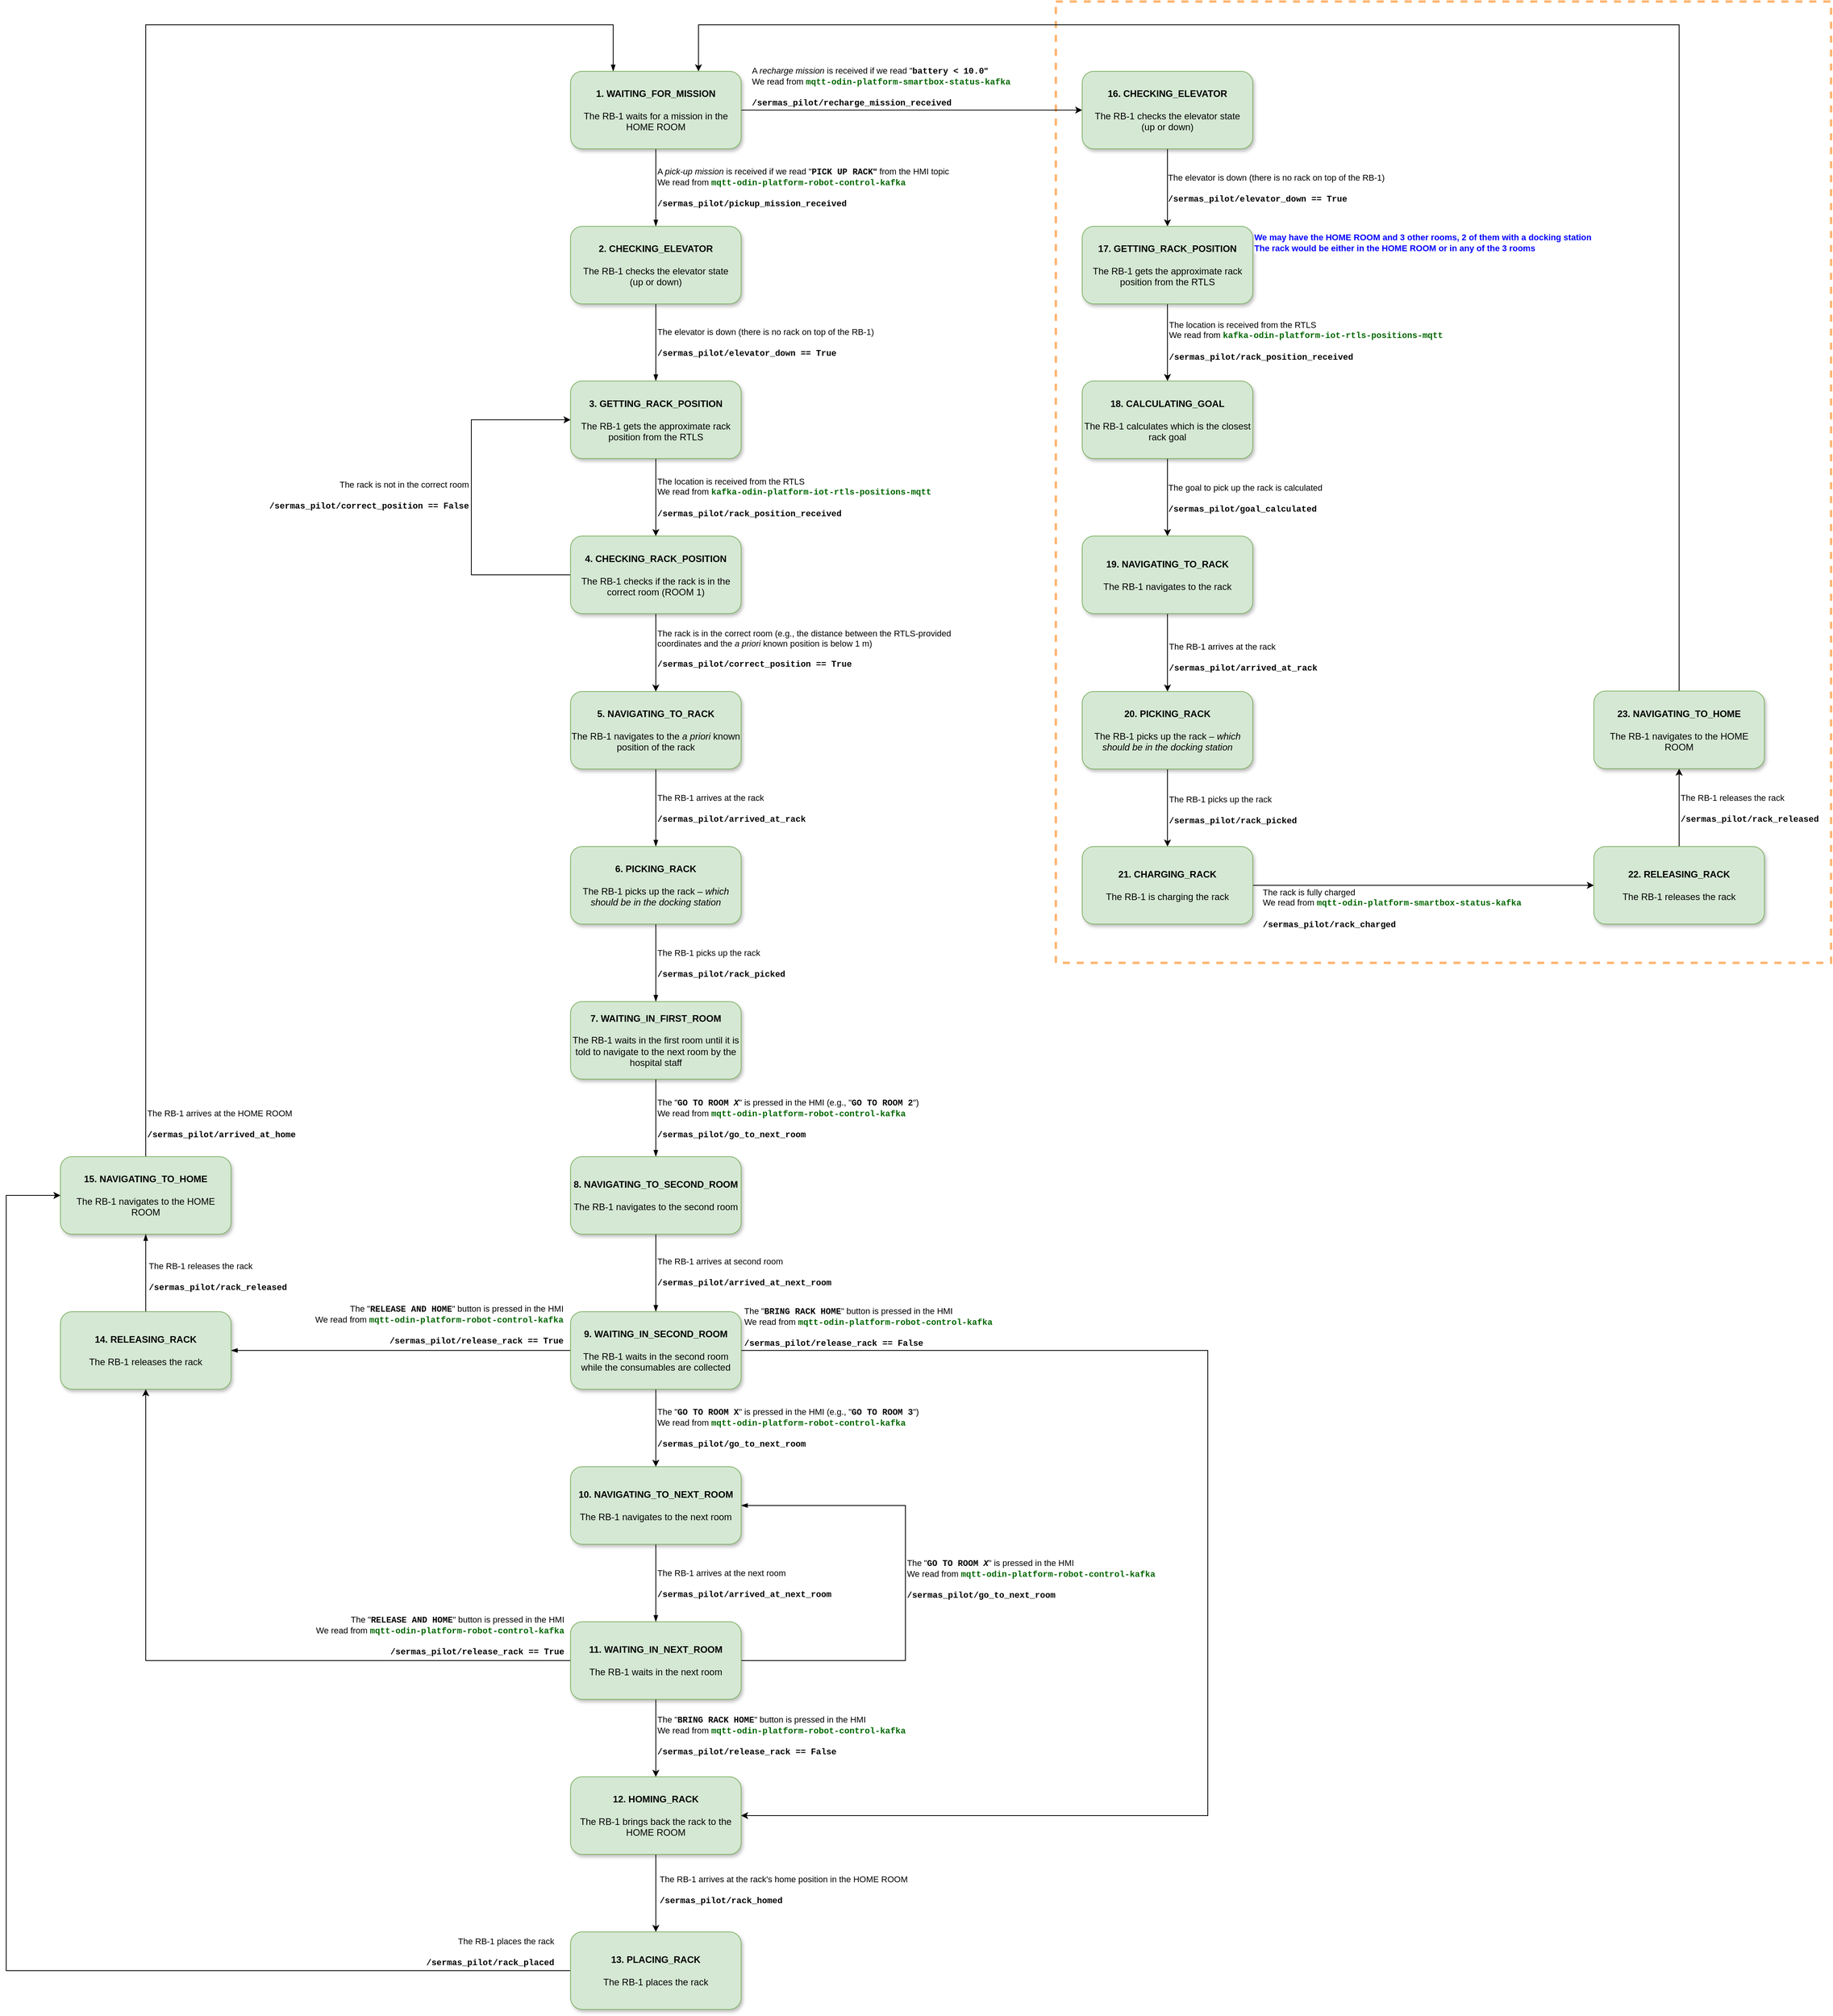<mxfile version="24.2.0" type="device">
  <diagram name="Página-1" id="tiJnBkAvq628H8o1Q58x">
    <mxGraphModel dx="4412" dy="2904" grid="1" gridSize="10" guides="1" tooltips="1" connect="1" arrows="1" fold="1" page="1" pageScale="1" pageWidth="827" pageHeight="1169" background="#FFFFFF" math="0" shadow="0">
      <root>
        <mxCell id="0" />
        <mxCell id="1" parent="0" />
        <mxCell id="Fw6eXdri5jR1bVx8PwAc-26" value="" style="rounded=0;whiteSpace=wrap;html=1;fillColor=none;strokeWidth=3;dashed=1;strokeColor=#FFB570;movable=0;resizable=0;rotatable=0;deletable=0;editable=0;locked=1;connectable=0;container=0;" parent="1" vertex="1">
          <mxGeometry x="594" y="-1080" width="1000" height="1240" as="geometry" />
        </mxCell>
        <mxCell id="iiVg7jSP5j8yRkG3yu6j-3" style="edgeStyle=orthogonalEdgeStyle;rounded=0;orthogonalLoop=1;jettySize=auto;html=1;exitX=0.5;exitY=1;exitDx=0;exitDy=0;entryX=0.5;entryY=0;entryDx=0;entryDy=0;endArrow=blockThin;endFill=1;movable=0;resizable=0;rotatable=0;deletable=0;editable=0;locked=1;connectable=0;" parent="1" source="iiVg7jSP5j8yRkG3yu6j-1" target="iiVg7jSP5j8yRkG3yu6j-2" edge="1">
          <mxGeometry relative="1" as="geometry" />
        </mxCell>
        <mxCell id="iiVg7jSP5j8yRkG3yu6j-5" value="A &lt;i&gt;pick-up mission&lt;/i&gt; is received if we read &quot;&lt;b&gt;&lt;font face=&quot;Courier New&quot;&gt;PICK UP RACK&lt;/font&gt;&lt;font face=&quot;Helvetica&quot;&gt;&quot;&lt;/font&gt;&lt;/b&gt;&amp;nbsp;from the HMI topic&lt;div&gt;&lt;div&gt;We read from&amp;nbsp;&lt;b&gt;&lt;font color=&quot;#006600&quot; face=&quot;Courier New&quot;&gt;mqtt-odin-platform-robot-control-kafka&lt;/font&gt;&lt;/b&gt;&lt;br&gt;&lt;div&gt;&lt;br&gt;&lt;/div&gt;&lt;div&gt;&lt;b&gt;&lt;font face=&quot;Courier New&quot;&gt;/sermas_pilot/pickup_mission_received&lt;/font&gt;&lt;/b&gt;&lt;/div&gt;&lt;/div&gt;&lt;/div&gt;" style="edgeLabel;html=1;align=left;verticalAlign=middle;resizable=0;points=[];rounded=1;shadow=1;strokeColor=#82b366;fontFamily=Helvetica;fontSize=11;fontColor=default;labelBackgroundColor=none;fillColor=#d5e8d4;movable=0;rotatable=0;deletable=0;editable=0;locked=1;connectable=0;container=0;" parent="iiVg7jSP5j8yRkG3yu6j-3" vertex="1" connectable="0">
          <mxGeometry relative="1" as="geometry">
            <mxPoint as="offset" />
          </mxGeometry>
        </mxCell>
        <mxCell id="iiVg7jSP5j8yRkG3yu6j-7" value="" style="edgeStyle=orthogonalEdgeStyle;rounded=0;orthogonalLoop=1;jettySize=auto;html=1;strokeColor=default;align=center;verticalAlign=middle;fontFamily=Helvetica;fontSize=11;fontColor=default;labelBackgroundColor=default;endArrow=blockThin;endFill=1;entryX=0.5;entryY=0;entryDx=0;entryDy=0;movable=0;resizable=0;rotatable=0;deletable=0;editable=0;locked=1;connectable=0;" parent="1" source="iiVg7jSP5j8yRkG3yu6j-2" target="J_Fv1XZy4IcKnYyplC5t-76" edge="1">
          <mxGeometry relative="1" as="geometry">
            <mxPoint x="78" y="-590" as="targetPoint" />
          </mxGeometry>
        </mxCell>
        <mxCell id="iiVg7jSP5j8yRkG3yu6j-17" value="The elevator is down (there is no rack on top of the RB-1)&lt;div&gt;&lt;br&gt;&lt;/div&gt;&lt;div&gt;&lt;b&gt;&lt;font face=&quot;Courier New&quot;&gt;/sermas_pilot/elevator_down == True&lt;/font&gt;&lt;/b&gt;&lt;/div&gt;" style="edgeLabel;html=1;align=left;verticalAlign=middle;resizable=0;points=[];rounded=1;shadow=1;strokeColor=#82b366;fontFamily=Helvetica;fontSize=11;fontColor=default;labelBackgroundColor=none;fillColor=#d5e8d4;movable=0;rotatable=0;deletable=0;editable=0;locked=1;connectable=0;container=0;" parent="iiVg7jSP5j8yRkG3yu6j-7" vertex="1" connectable="0">
          <mxGeometry x="0.04" y="1" relative="1" as="geometry">
            <mxPoint x="-1" y="-2" as="offset" />
          </mxGeometry>
        </mxCell>
        <mxCell id="iiVg7jSP5j8yRkG3yu6j-14" value="" style="edgeStyle=orthogonalEdgeStyle;rounded=0;orthogonalLoop=1;jettySize=auto;html=1;strokeColor=default;align=center;verticalAlign=middle;fontFamily=Helvetica;fontSize=11;fontColor=default;labelBackgroundColor=default;endArrow=blockThin;endFill=1;entryX=0.5;entryY=0;entryDx=0;entryDy=0;movable=0;resizable=0;rotatable=0;deletable=0;editable=0;locked=1;connectable=0;" parent="1" source="iiVg7jSP5j8yRkG3yu6j-9" target="iiVg7jSP5j8yRkG3yu6j-13" edge="1">
          <mxGeometry relative="1" as="geometry">
            <mxPoint x="41" y="-430.5" as="targetPoint" />
          </mxGeometry>
        </mxCell>
        <mxCell id="iiVg7jSP5j8yRkG3yu6j-24" value="The RB-1 arrives at the rack&lt;div&gt;&lt;br&gt;&lt;/div&gt;&lt;div style=&quot;&quot;&gt;&lt;b&gt;&lt;font face=&quot;Courier New&quot;&gt;/sermas_pilot/arrived_at_rack&lt;/font&gt;&lt;/b&gt;&lt;/div&gt;" style="edgeLabel;html=1;align=left;verticalAlign=middle;resizable=0;points=[];fontFamily=Helvetica;fontSize=11;fontColor=default;labelBackgroundColor=none;fillColor=none;gradientColor=none;movable=0;rotatable=0;deletable=0;editable=0;locked=1;connectable=0;container=0;" parent="iiVg7jSP5j8yRkG3yu6j-14" vertex="1" connectable="0">
          <mxGeometry x="-0.11" y="1" relative="1" as="geometry">
            <mxPoint x="-1" y="6" as="offset" />
          </mxGeometry>
        </mxCell>
        <mxCell id="iiVg7jSP5j8yRkG3yu6j-9" value="&lt;div&gt;&lt;b&gt;5. NAVIGATING_TO_RACK&lt;br&gt;&lt;/b&gt;&lt;br&gt;The RB-1 navigates to the &lt;i&gt;a priori&lt;/i&gt; known position of the rack&lt;/div&gt;" style="rounded=1;whiteSpace=wrap;html=1;textShadow=0;shadow=1;fillColor=#d5e8d4;strokeColor=#82b366;movable=0;resizable=0;rotatable=0;deletable=0;editable=0;locked=1;connectable=0;container=0;" parent="1" vertex="1">
          <mxGeometry x="-32" y="-190" width="220" height="100" as="geometry" />
        </mxCell>
        <mxCell id="iiVg7jSP5j8yRkG3yu6j-16" value="" style="edgeStyle=orthogonalEdgeStyle;rounded=0;orthogonalLoop=1;jettySize=auto;html=1;strokeColor=default;align=center;verticalAlign=middle;fontFamily=Helvetica;fontSize=11;fontColor=default;labelBackgroundColor=default;endArrow=blockThin;endFill=1;movable=0;resizable=0;rotatable=0;deletable=0;editable=0;locked=1;connectable=0;" parent="1" source="iiVg7jSP5j8yRkG3yu6j-13" target="iiVg7jSP5j8yRkG3yu6j-15" edge="1">
          <mxGeometry relative="1" as="geometry" />
        </mxCell>
        <mxCell id="iiVg7jSP5j8yRkG3yu6j-25" value="The RB-1 picks up the rack&lt;div&gt;&lt;br&gt;&lt;/div&gt;&lt;div&gt;&lt;b&gt;&lt;font face=&quot;Courier New&quot;&gt;/sermas_pilot/rack_picked&lt;/font&gt;&lt;/b&gt;&lt;/div&gt;" style="edgeLabel;html=1;align=left;verticalAlign=middle;resizable=0;points=[];fontFamily=Helvetica;fontSize=11;fontColor=default;labelBackgroundColor=none;fillColor=none;gradientColor=none;movable=0;rotatable=0;deletable=0;editable=0;locked=1;connectable=0;container=0;" parent="iiVg7jSP5j8yRkG3yu6j-16" vertex="1" connectable="0">
          <mxGeometry x="-0.093" y="1" relative="1" as="geometry">
            <mxPoint x="-1" y="5" as="offset" />
          </mxGeometry>
        </mxCell>
        <mxCell id="iiVg7jSP5j8yRkG3yu6j-13" value="&lt;b&gt;6. PICKING_RACK&lt;br&gt;&lt;/b&gt;&lt;br&gt;The RB-1 picks up the rack&amp;nbsp;– &lt;i&gt;which should be in the docking station&lt;/i&gt;" style="rounded=1;whiteSpace=wrap;html=1;textShadow=0;shadow=1;fillColor=#d5e8d4;strokeColor=#82b366;movable=0;resizable=0;rotatable=0;deletable=0;editable=0;locked=1;connectable=0;container=0;" parent="1" vertex="1">
          <mxGeometry x="-32" y="10" width="220" height="100" as="geometry" />
        </mxCell>
        <mxCell id="iiVg7jSP5j8yRkG3yu6j-28" value="" style="edgeStyle=orthogonalEdgeStyle;rounded=0;orthogonalLoop=1;jettySize=auto;html=1;strokeColor=default;align=center;verticalAlign=middle;fontFamily=Helvetica;fontSize=11;fontColor=default;labelBackgroundColor=default;endArrow=blockThin;endFill=1;movable=0;resizable=0;rotatable=0;deletable=0;editable=0;locked=1;connectable=0;" parent="1" source="iiVg7jSP5j8yRkG3yu6j-15" target="iiVg7jSP5j8yRkG3yu6j-27" edge="1">
          <mxGeometry relative="1" as="geometry" />
        </mxCell>
        <mxCell id="iiVg7jSP5j8yRkG3yu6j-30" value="&lt;div style=&quot;&quot;&gt;The &quot;&lt;b&gt;&lt;font face=&quot;Courier New&quot;&gt;GO TO ROOM &lt;i&gt;X&lt;/i&gt;&lt;/font&gt;&lt;/b&gt;&quot; is pressed in the HMI (e.g., &quot;&lt;b&gt;&lt;font face=&quot;Courier New&quot;&gt;GO TO ROOM 2&lt;/font&gt;&lt;/b&gt;&quot;)&lt;/div&gt;&lt;div style=&quot;&quot;&gt;We read from&amp;nbsp;&lt;b&gt;&lt;font color=&quot;#006600&quot; face=&quot;Courier New&quot;&gt;mqtt-odin-platform-robot-control-kafka&lt;/font&gt;&lt;/b&gt;&lt;br&gt;&lt;div&gt;&lt;br&gt;&lt;/div&gt;&lt;/div&gt;&lt;div style=&quot;&quot;&gt;&lt;b&gt;&lt;font face=&quot;Courier New&quot;&gt;/sermas_pilot/go_to_next_room&lt;/font&gt;&lt;/b&gt;&lt;/div&gt;" style="edgeLabel;html=1;align=left;verticalAlign=middle;resizable=0;points=[];fontFamily=Helvetica;fontSize=11;fontColor=default;labelBackgroundColor=none;fillColor=none;gradientColor=none;movable=0;rotatable=0;deletable=0;editable=0;locked=1;connectable=0;container=0;" parent="iiVg7jSP5j8yRkG3yu6j-28" vertex="1" connectable="0">
          <mxGeometry x="0.09" y="1" relative="1" as="geometry">
            <mxPoint x="-1" y="-4" as="offset" />
          </mxGeometry>
        </mxCell>
        <mxCell id="iiVg7jSP5j8yRkG3yu6j-32" value="" style="edgeStyle=orthogonalEdgeStyle;rounded=0;orthogonalLoop=1;jettySize=auto;html=1;strokeColor=default;align=center;verticalAlign=middle;fontFamily=Helvetica;fontSize=11;fontColor=default;labelBackgroundColor=default;endArrow=blockThin;endFill=1;movable=0;resizable=0;rotatable=0;deletable=0;editable=0;locked=1;connectable=0;" parent="1" source="iiVg7jSP5j8yRkG3yu6j-27" target="iiVg7jSP5j8yRkG3yu6j-31" edge="1">
          <mxGeometry relative="1" as="geometry" />
        </mxCell>
        <mxCell id="iiVg7jSP5j8yRkG3yu6j-35" value="The RB-1 arrives at second room&lt;br&gt;&lt;br&gt;&lt;b&gt;&lt;font face=&quot;Courier New&quot;&gt;/sermas_pilot/arrived_at_next_room&lt;/font&gt;&lt;/b&gt;" style="edgeLabel;html=1;align=left;verticalAlign=middle;resizable=0;points=[];fontFamily=Helvetica;fontSize=11;fontColor=default;labelBackgroundColor=none;fillColor=none;gradientColor=none;movable=0;rotatable=0;deletable=0;editable=0;locked=1;connectable=0;container=0;" parent="iiVg7jSP5j8yRkG3yu6j-32" vertex="1" connectable="0">
          <mxGeometry x="-0.076" y="2" relative="1" as="geometry">
            <mxPoint x="-2" y="3" as="offset" />
          </mxGeometry>
        </mxCell>
        <mxCell id="iiVg7jSP5j8yRkG3yu6j-34" style="edgeStyle=orthogonalEdgeStyle;rounded=0;orthogonalLoop=1;jettySize=auto;html=1;strokeColor=default;align=center;verticalAlign=middle;fontFamily=Helvetica;fontSize=11;fontColor=default;labelBackgroundColor=default;endArrow=blockThin;endFill=1;exitX=1;exitY=0.5;exitDx=0;exitDy=0;entryX=1;entryY=0.5;entryDx=0;entryDy=0;movable=0;resizable=0;rotatable=0;deletable=0;editable=0;locked=1;connectable=0;" parent="1" source="iiVg7jSP5j8yRkG3yu6j-39" target="iiVg7jSP5j8yRkG3yu6j-55" edge="1">
          <mxGeometry relative="1" as="geometry">
            <mxPoint x="333" y="1086.37" as="targetPoint" />
            <Array as="points">
              <mxPoint x="400" y="1060" />
              <mxPoint x="400" y="860" />
            </Array>
          </mxGeometry>
        </mxCell>
        <mxCell id="iiVg7jSP5j8yRkG3yu6j-36" value="&lt;div style=&quot;&quot;&gt;The &quot;&lt;b&gt;&lt;font face=&quot;Courier New&quot;&gt;GO TO ROOM&amp;nbsp;&lt;i&gt;X&lt;/i&gt;&lt;/font&gt;&lt;/b&gt;&quot; is pressed in the HMI&lt;/div&gt;&lt;div style=&quot;&quot;&gt;We read from&amp;nbsp;&lt;b&gt;&lt;font face=&quot;Courier New&quot; color=&quot;#006600&quot;&gt;mqtt-odin-platform-robot-control-kafka&lt;/font&gt;&lt;/b&gt;&lt;br&gt;&lt;div&gt;&lt;br&gt;&lt;/div&gt;&lt;/div&gt;&lt;div style=&quot;&quot;&gt;&lt;b&gt;&lt;font face=&quot;Courier New&quot;&gt;/sermas_pilot/go_to_next_room&lt;/font&gt;&lt;/b&gt;&lt;/div&gt;" style="edgeLabel;html=1;align=left;verticalAlign=middle;resizable=0;points=[];fontFamily=Helvetica;fontSize=11;fontColor=default;labelBackgroundColor=none;fillColor=none;gradientColor=none;movable=0;rotatable=0;deletable=0;editable=0;locked=1;connectable=0;container=0;" parent="iiVg7jSP5j8yRkG3yu6j-34" vertex="1" connectable="0">
          <mxGeometry x="0.025" y="-2" relative="1" as="geometry">
            <mxPoint x="-2" y="3" as="offset" />
          </mxGeometry>
        </mxCell>
        <mxCell id="iiVg7jSP5j8yRkG3yu6j-52" style="edgeStyle=orthogonalEdgeStyle;rounded=0;orthogonalLoop=1;jettySize=auto;html=1;entryX=1;entryY=0.5;entryDx=0;entryDy=0;strokeColor=default;align=center;verticalAlign=middle;fontFamily=Helvetica;fontSize=11;fontColor=default;labelBackgroundColor=default;endArrow=blockThin;endFill=1;movable=0;resizable=0;rotatable=0;deletable=0;editable=0;locked=1;connectable=0;exitX=0;exitY=0.5;exitDx=0;exitDy=0;" parent="1" source="iiVg7jSP5j8yRkG3yu6j-31" target="iiVg7jSP5j8yRkG3yu6j-49" edge="1">
          <mxGeometry relative="1" as="geometry">
            <mxPoint x="-40.0" y="849.87" as="sourcePoint" />
          </mxGeometry>
        </mxCell>
        <mxCell id="C1neorg5G3GPyqu301_0-26" value="&lt;span style=&quot;&quot;&gt;The &quot;&lt;/span&gt;&lt;b style=&quot;&quot;&gt;&lt;font face=&quot;Courier New&quot;&gt;RELEASE AND HOME&lt;/font&gt;&lt;/b&gt;&lt;span style=&quot;&quot;&gt;&quot; button is pressed in the HMI&lt;/span&gt;&lt;br style=&quot;&quot;&gt;&lt;span style=&quot;&quot;&gt;We read from&amp;nbsp;&lt;/span&gt;&lt;b style=&quot;&quot;&gt;&lt;font face=&quot;Courier New&quot; color=&quot;#006600&quot;&gt;mqtt-odin-platform-robot-control-kafka&lt;/font&gt;&lt;/b&gt;&lt;br style=&quot;&quot;&gt;&lt;div style=&quot;&quot;&gt;&lt;br&gt;&lt;b&gt;&lt;font face=&quot;Courier New&quot;&gt;/sermas_pilot/release_rack == True&lt;/font&gt;&lt;/b&gt;&lt;/div&gt;" style="edgeLabel;html=1;align=right;verticalAlign=middle;resizable=0;points=[];labelBackgroundColor=none;movable=0;rotatable=0;deletable=0;editable=0;locked=1;connectable=0;container=0;" parent="iiVg7jSP5j8yRkG3yu6j-52" vertex="1" connectable="0">
          <mxGeometry x="-0.051" relative="1" as="geometry">
            <mxPoint x="199" y="-33" as="offset" />
          </mxGeometry>
        </mxCell>
        <mxCell id="iiVg7jSP5j8yRkG3yu6j-40" value="" style="edgeStyle=orthogonalEdgeStyle;rounded=0;orthogonalLoop=1;jettySize=auto;html=1;strokeColor=default;align=center;verticalAlign=middle;fontFamily=Helvetica;fontSize=11;fontColor=default;labelBackgroundColor=default;endArrow=blockThin;endFill=1;exitX=0.5;exitY=1;exitDx=0;exitDy=0;movable=0;resizable=0;rotatable=0;deletable=0;editable=0;locked=1;connectable=0;" parent="1" source="iiVg7jSP5j8yRkG3yu6j-55" target="iiVg7jSP5j8yRkG3yu6j-39" edge="1">
          <mxGeometry relative="1" as="geometry">
            <mxPoint x="63" y="1332.87" as="sourcePoint" />
          </mxGeometry>
        </mxCell>
        <mxCell id="iiVg7jSP5j8yRkG3yu6j-45" value="The RB-1 arrives at the next room&lt;br&gt;&lt;br&gt;&lt;b&gt;&lt;font face=&quot;Courier New&quot;&gt;/sermas_pilot/arrived_at_next_room&lt;/font&gt;&lt;/b&gt;" style="edgeLabel;html=1;align=left;verticalAlign=middle;resizable=0;points=[];fontFamily=Helvetica;fontSize=11;fontColor=default;labelBackgroundColor=none;fillColor=none;gradientColor=none;movable=0;rotatable=0;deletable=0;editable=0;locked=1;connectable=0;container=0;" parent="iiVg7jSP5j8yRkG3yu6j-40" vertex="1" connectable="0">
          <mxGeometry x="0.073" y="1" relative="1" as="geometry">
            <mxPoint x="-1" y="-3" as="offset" />
          </mxGeometry>
        </mxCell>
        <mxCell id="iiVg7jSP5j8yRkG3yu6j-48" style="edgeStyle=orthogonalEdgeStyle;rounded=0;orthogonalLoop=1;jettySize=auto;html=1;entryX=0.25;entryY=0;entryDx=0;entryDy=0;strokeColor=default;align=center;verticalAlign=middle;fontFamily=Helvetica;fontSize=11;fontColor=default;labelBackgroundColor=default;endArrow=blockThin;endFill=1;exitX=0.5;exitY=0;exitDx=0;exitDy=0;movable=0;resizable=0;rotatable=0;deletable=0;editable=0;locked=1;connectable=0;" parent="1" source="iiVg7jSP5j8yRkG3yu6j-47" target="iiVg7jSP5j8yRkG3yu6j-1" edge="1">
          <mxGeometry relative="1" as="geometry">
            <Array as="points">
              <mxPoint x="-580" y="-1050" />
              <mxPoint x="23" y="-1050" />
            </Array>
          </mxGeometry>
        </mxCell>
        <mxCell id="HWfTQyJPlszipbeX_W5_-10" value="The RB-1 arrives at the HOME ROOM&lt;br&gt;&lt;br&gt;&lt;b&gt;&lt;font face=&quot;Courier New&quot;&gt;/sermas_pilot/arrived_at_home&lt;/font&gt;&lt;/b&gt;" style="edgeLabel;html=1;align=left;verticalAlign=middle;resizable=0;points=[];fontColor=default;labelBackgroundColor=none;movable=0;rotatable=0;deletable=0;editable=0;locked=1;connectable=0;container=0;" parent="iiVg7jSP5j8yRkG3yu6j-48" vertex="1" connectable="0">
          <mxGeometry x="-0.956" y="-2" relative="1" as="geometry">
            <mxPoint x="-2" y="4" as="offset" />
          </mxGeometry>
        </mxCell>
        <mxCell id="iiVg7jSP5j8yRkG3yu6j-47" value="&lt;b&gt;15. NAVIGATING_TO_HOME&lt;br&gt;&lt;/b&gt;&lt;br&gt;The RB-1 navigates to the HOME ROOM" style="rounded=1;whiteSpace=wrap;html=1;textShadow=0;shadow=1;fillColor=#d5e8d4;strokeColor=#82b366;movable=0;resizable=0;rotatable=0;deletable=0;editable=0;locked=1;connectable=0;container=0;" parent="1" vertex="1">
          <mxGeometry x="-690" y="410" width="220" height="100" as="geometry" />
        </mxCell>
        <mxCell id="iiVg7jSP5j8yRkG3yu6j-51" value="" style="edgeStyle=orthogonalEdgeStyle;rounded=0;orthogonalLoop=1;jettySize=auto;html=1;strokeColor=default;align=center;verticalAlign=middle;fontFamily=Helvetica;fontSize=11;fontColor=default;labelBackgroundColor=default;endArrow=blockThin;endFill=1;movable=0;resizable=0;rotatable=0;deletable=0;editable=0;locked=1;connectable=0;" parent="1" source="iiVg7jSP5j8yRkG3yu6j-49" target="iiVg7jSP5j8yRkG3yu6j-47" edge="1">
          <mxGeometry relative="1" as="geometry" />
        </mxCell>
        <mxCell id="HWfTQyJPlszipbeX_W5_-6" value="The RB-1 releases the rack&lt;div&gt;&lt;br&gt;&lt;/div&gt;&lt;div&gt;&lt;b&gt;&lt;font face=&quot;Courier New&quot;&gt;/sermas_pilot/rack_released&lt;/font&gt;&lt;/b&gt;&lt;/div&gt;" style="edgeLabel;html=1;align=left;verticalAlign=middle;resizable=0;points=[];labelBackgroundColor=none;movable=0;rotatable=0;deletable=0;editable=0;locked=1;connectable=0;container=0;" parent="iiVg7jSP5j8yRkG3yu6j-51" vertex="1" connectable="0">
          <mxGeometry x="-0.089" y="-2" relative="1" as="geometry">
            <mxPoint as="offset" />
          </mxGeometry>
        </mxCell>
        <mxCell id="iiVg7jSP5j8yRkG3yu6j-49" value="&lt;b&gt;14. RELEASING_RACK&lt;br&gt;&lt;/b&gt;&lt;br&gt;The RB-1 releases the rack" style="rounded=1;whiteSpace=wrap;html=1;textShadow=0;shadow=1;fillColor=#d5e8d4;strokeColor=#82b366;movable=0;resizable=0;rotatable=0;deletable=0;editable=0;locked=1;connectable=0;container=0;" parent="1" vertex="1">
          <mxGeometry x="-690" y="610" width="220" height="100" as="geometry" />
        </mxCell>
        <mxCell id="C1neorg5G3GPyqu301_0-18" value="" style="edgeStyle=orthogonalEdgeStyle;rounded=0;orthogonalLoop=1;jettySize=auto;html=1;exitX=0.5;exitY=1;exitDx=0;exitDy=0;movable=0;resizable=0;rotatable=0;deletable=0;editable=0;locked=1;connectable=0;" parent="1" source="C1neorg5G3GPyqu301_0-7" target="C1neorg5G3GPyqu301_0-17" edge="1">
          <mxGeometry relative="1" as="geometry" />
        </mxCell>
        <mxCell id="C1neorg5G3GPyqu301_0-22" value="The RB-1 arrives at the rack&#39;s home position in the HOME ROOM&lt;br&gt;&lt;br&gt;&lt;b&gt;&lt;font face=&quot;Courier New&quot;&gt;/sermas_pilot/rack_homed&lt;/font&gt;&lt;/b&gt;" style="edgeLabel;html=1;align=left;verticalAlign=middle;resizable=0;points=[];labelBackgroundColor=none;movable=0;rotatable=0;deletable=0;editable=0;locked=1;connectable=0;container=0;" parent="C1neorg5G3GPyqu301_0-18" vertex="1" connectable="0">
          <mxGeometry x="-0.079" y="3" relative="1" as="geometry">
            <mxPoint as="offset" />
          </mxGeometry>
        </mxCell>
        <mxCell id="C1neorg5G3GPyqu301_0-7" value="&lt;b&gt;12. HOMING_RACK&lt;br&gt;&lt;/b&gt;&lt;br&gt;The RB-1 brings back the rack to the HOME ROOM" style="rounded=1;whiteSpace=wrap;html=1;textShadow=0;shadow=1;fillColor=#d5e8d4;strokeColor=#82b366;movable=0;resizable=0;rotatable=0;deletable=0;editable=0;locked=1;connectable=0;container=0;" parent="1" vertex="1">
          <mxGeometry x="-32" y="1210" width="220" height="100" as="geometry" />
        </mxCell>
        <mxCell id="C1neorg5G3GPyqu301_0-8" style="edgeStyle=orthogonalEdgeStyle;rounded=0;orthogonalLoop=1;jettySize=auto;html=1;entryX=1;entryY=0.5;entryDx=0;entryDy=0;movable=0;resizable=0;rotatable=0;deletable=0;editable=0;locked=1;connectable=0;exitX=1;exitY=0.5;exitDx=0;exitDy=0;" parent="1" source="iiVg7jSP5j8yRkG3yu6j-31" target="C1neorg5G3GPyqu301_0-7" edge="1">
          <mxGeometry relative="1" as="geometry">
            <mxPoint x="687.2" y="972.98" as="targetPoint" />
            <Array as="points">
              <mxPoint x="790" y="660" />
              <mxPoint x="790" y="1260" />
            </Array>
            <mxPoint x="180.0" y="849.87" as="sourcePoint" />
          </mxGeometry>
        </mxCell>
        <mxCell id="C1neorg5G3GPyqu301_0-28" value="&lt;span style=&quot;&quot;&gt;The &quot;&lt;/span&gt;&lt;b style=&quot;&quot;&gt;&lt;font face=&quot;Courier New&quot;&gt;BRING RACK HOME&lt;/font&gt;&lt;/b&gt;&lt;span style=&quot;&quot;&gt;&quot; button is pressed in the HMI&lt;/span&gt;&lt;br style=&quot;&quot;&gt;&lt;span style=&quot;&quot;&gt;We read from&amp;nbsp;&lt;/span&gt;&lt;b style=&quot;&quot;&gt;&lt;font face=&quot;Courier New&quot; color=&quot;#006600&quot;&gt;mqtt-odin-platform-robot-control-kafka&lt;/font&gt;&lt;/b&gt;&lt;br style=&quot;&quot;&gt;&lt;div style=&quot;&quot;&gt;&lt;br&gt;&lt;b&gt;&lt;font face=&quot;Courier New&quot;&gt;/sermas_pilot/release_rack == False&lt;/font&gt;&lt;/b&gt;&lt;/div&gt;" style="edgeLabel;html=1;align=left;verticalAlign=middle;resizable=0;points=[];labelBackgroundColor=none;movable=0;rotatable=0;deletable=0;editable=0;locked=1;connectable=0;container=0;" parent="C1neorg5G3GPyqu301_0-8" vertex="1" connectable="0">
          <mxGeometry x="0.481" y="1" relative="1" as="geometry">
            <mxPoint x="-466" y="-631" as="offset" />
          </mxGeometry>
        </mxCell>
        <mxCell id="C1neorg5G3GPyqu301_0-15" style="edgeStyle=orthogonalEdgeStyle;rounded=0;orthogonalLoop=1;jettySize=auto;html=1;entryX=0.5;entryY=0;entryDx=0;entryDy=0;movable=0;resizable=0;rotatable=0;deletable=0;editable=0;locked=1;connectable=0;exitX=0.5;exitY=1;exitDx=0;exitDy=0;" parent="1" source="iiVg7jSP5j8yRkG3yu6j-39" target="C1neorg5G3GPyqu301_0-7" edge="1">
          <mxGeometry relative="1" as="geometry">
            <Array as="points">
              <mxPoint x="78" y="1140" />
              <mxPoint x="78" y="1140" />
            </Array>
            <mxPoint x="50" y="1366.87" as="targetPoint" />
          </mxGeometry>
        </mxCell>
        <mxCell id="C1neorg5G3GPyqu301_0-21" value="The &quot;&lt;b&gt;&lt;font face=&quot;Courier New&quot;&gt;BRING RACK HOME&lt;/font&gt;&lt;/b&gt;&quot; button is pressed in the HMI&lt;br&gt;We read from&amp;nbsp;&lt;b&gt;&lt;font color=&quot;#006600&quot; face=&quot;Courier New&quot;&gt;mqtt-odin-platform-robot-control-kafka&lt;/font&gt;&lt;/b&gt;&lt;br&gt;&lt;div&gt;&lt;br&gt;&lt;b&gt;&lt;font face=&quot;Courier New&quot;&gt;/sermas_pilot/release_rack == False&lt;/font&gt;&lt;/b&gt;&lt;/div&gt;" style="edgeLabel;html=1;align=left;verticalAlign=middle;resizable=0;points=[];labelBackgroundColor=none;movable=0;rotatable=0;deletable=0;editable=0;locked=1;connectable=0;container=0;" parent="C1neorg5G3GPyqu301_0-15" vertex="1" connectable="0">
          <mxGeometry x="-0.786" y="1" relative="1" as="geometry">
            <mxPoint x="-1" y="36" as="offset" />
          </mxGeometry>
        </mxCell>
        <mxCell id="C1neorg5G3GPyqu301_0-19" style="edgeStyle=orthogonalEdgeStyle;rounded=0;orthogonalLoop=1;jettySize=auto;html=1;entryX=0;entryY=0.5;entryDx=0;entryDy=0;movable=0;resizable=0;rotatable=0;deletable=0;editable=0;locked=1;connectable=0;" parent="1" source="C1neorg5G3GPyqu301_0-17" target="iiVg7jSP5j8yRkG3yu6j-47" edge="1">
          <mxGeometry relative="1" as="geometry">
            <Array as="points">
              <mxPoint x="-760" y="1460" />
              <mxPoint x="-760" y="460" />
            </Array>
          </mxGeometry>
        </mxCell>
        <mxCell id="C1neorg5G3GPyqu301_0-27" value="The RB-1 places the rack&lt;br&gt;&lt;br&gt;&lt;div style=&quot;&quot;&gt;&lt;b&gt;&lt;font face=&quot;Courier New&quot;&gt;/sermas_pilot/rack_placed&lt;/font&gt;&lt;/b&gt;&lt;/div&gt;" style="edgeLabel;html=1;align=right;verticalAlign=middle;resizable=0;points=[];labelBackgroundColor=none;movable=0;rotatable=0;deletable=0;editable=0;locked=1;connectable=0;container=0;" parent="C1neorg5G3GPyqu301_0-19" vertex="1" connectable="0">
          <mxGeometry x="-0.473" y="2" relative="1" as="geometry">
            <mxPoint x="453" y="-26" as="offset" />
          </mxGeometry>
        </mxCell>
        <mxCell id="C1neorg5G3GPyqu301_0-17" value="&lt;b&gt;13. PLACING_RACK&lt;br&gt;&lt;/b&gt;&lt;br&gt;The RB-1 places the rack" style="rounded=1;whiteSpace=wrap;html=1;textShadow=0;shadow=1;fillColor=#d5e8d4;strokeColor=#82b366;movable=0;resizable=0;rotatable=0;deletable=0;editable=0;locked=1;connectable=0;container=0;" parent="1" vertex="1">
          <mxGeometry x="-32" y="1410" width="220" height="100" as="geometry" />
        </mxCell>
        <mxCell id="C1neorg5G3GPyqu301_0-20" style="edgeStyle=orthogonalEdgeStyle;rounded=0;orthogonalLoop=1;jettySize=auto;html=1;exitX=0;exitY=0.5;exitDx=0;exitDy=0;entryX=0.5;entryY=1;entryDx=0;entryDy=0;movable=0;resizable=0;rotatable=0;deletable=0;editable=0;locked=1;connectable=0;" parent="1" source="iiVg7jSP5j8yRkG3yu6j-39" target="iiVg7jSP5j8yRkG3yu6j-49" edge="1">
          <mxGeometry relative="1" as="geometry" />
        </mxCell>
        <mxCell id="C1neorg5G3GPyqu301_0-23" value="&lt;span style=&quot;&quot;&gt;The &quot;&lt;/span&gt;&lt;b style=&quot;&quot;&gt;&lt;font face=&quot;Courier New&quot;&gt;RELEASE AND HOME&lt;/font&gt;&lt;/b&gt;&lt;span style=&quot;&quot;&gt;&quot; button is pressed in the HMI&lt;/span&gt;&lt;br style=&quot;&quot;&gt;&lt;span style=&quot;&quot;&gt;We read from&amp;nbsp;&lt;/span&gt;&lt;b style=&quot;&quot;&gt;&lt;font color=&quot;#006600&quot; face=&quot;Courier New&quot;&gt;mqtt-odin-platform-robot-control-kafka&lt;/font&gt;&lt;/b&gt;&lt;br style=&quot;&quot;&gt;&lt;div style=&quot;&quot;&gt;&lt;br&gt;&lt;b&gt;&lt;font face=&quot;Courier New&quot;&gt;/sermas_pilot/release_rack == True&lt;/font&gt;&lt;/b&gt;&lt;/div&gt;" style="edgeLabel;html=1;align=right;verticalAlign=middle;resizable=0;points=[];labelBackgroundColor=none;movable=0;rotatable=0;deletable=0;editable=0;locked=1;connectable=0;container=0;" parent="C1neorg5G3GPyqu301_0-20" vertex="1" connectable="0">
          <mxGeometry x="0.491" y="-1" relative="1" as="geometry">
            <mxPoint x="539" y="89" as="offset" />
          </mxGeometry>
        </mxCell>
        <mxCell id="sNzPgDdGcXbPc3zTveeI-2" style="edgeStyle=orthogonalEdgeStyle;rounded=0;orthogonalLoop=1;jettySize=auto;html=1;entryX=0;entryY=0.5;entryDx=0;entryDy=0;movable=0;resizable=0;rotatable=0;deletable=0;editable=0;locked=1;connectable=0;" parent="1" source="iiVg7jSP5j8yRkG3yu6j-1" target="sNzPgDdGcXbPc3zTveeI-1" edge="1">
          <mxGeometry relative="1" as="geometry" />
        </mxCell>
        <mxCell id="sNzPgDdGcXbPc3zTveeI-4" value="&lt;span style=&quot;&quot;&gt;A &lt;i&gt;recharge mission&lt;/i&gt; is received if we read &quot;&lt;/span&gt;&lt;b style=&quot;&quot;&gt;&lt;font face=&quot;Courier New&quot;&gt;battery &amp;lt; 10.0&lt;/font&gt;&lt;font face=&quot;Helvetica&quot;&gt;&quot;&lt;/font&gt;&lt;/b&gt;&lt;div style=&quot;&quot;&gt;We read from&amp;nbsp;&lt;b&gt;&lt;font face=&quot;Courier New&quot; color=&quot;#006600&quot;&gt;mqtt-odin-platform-smartbox-status-kafka&lt;/font&gt;&lt;/b&gt;&lt;br&gt;&lt;div&gt;&lt;br&gt;&lt;/div&gt;&lt;div&gt;&lt;b&gt;&lt;font face=&quot;Courier New&quot;&gt;/sermas_pilot/recharge_mission_received&lt;/font&gt;&lt;/b&gt;&lt;/div&gt;&lt;/div&gt;" style="edgeLabel;html=1;align=left;verticalAlign=middle;resizable=0;points=[];labelBackgroundColor=none;movable=0;rotatable=0;deletable=0;editable=0;locked=1;connectable=0;container=0;" parent="sNzPgDdGcXbPc3zTveeI-2" vertex="1" connectable="0">
          <mxGeometry x="-0.174" y="3" relative="1" as="geometry">
            <mxPoint x="-170" y="-27" as="offset" />
          </mxGeometry>
        </mxCell>
        <mxCell id="HWfTQyJPlszipbeX_W5_-1" style="edgeStyle=orthogonalEdgeStyle;rounded=0;orthogonalLoop=1;jettySize=auto;html=1;entryX=0;entryY=0.5;entryDx=0;entryDy=0;movable=0;resizable=0;rotatable=0;deletable=0;editable=0;locked=1;connectable=0;" parent="1" source="sNzPgDdGcXbPc3zTveeI-13" target="HWfTQyJPlszipbeX_W5_-4" edge="1">
          <mxGeometry relative="1" as="geometry">
            <Array as="points">
              <mxPoint x="1088" y="60" />
              <mxPoint x="1088" y="60" />
            </Array>
          </mxGeometry>
        </mxCell>
        <mxCell id="HWfTQyJPlszipbeX_W5_-3" value="&lt;span style=&quot;&quot;&gt;The rack is fully charged&lt;/span&gt;&lt;div&gt;We read from&amp;nbsp;&lt;b&gt;&lt;font color=&quot;#006600&quot; face=&quot;Courier New&quot;&gt;mqtt-odin-platform-smartbox-status-kafka&lt;/font&gt;&lt;/b&gt;&lt;br&gt;&lt;div style=&quot;&quot;&gt;&lt;br&gt;&lt;/div&gt;&lt;div style=&quot;&quot;&gt;&lt;b&gt;&lt;font face=&quot;Courier New&quot;&gt;/sermas_pilot/rack_charged&lt;/font&gt;&lt;/b&gt;&lt;/div&gt;&lt;/div&gt;" style="edgeLabel;html=1;align=left;verticalAlign=middle;resizable=0;points=[];labelBackgroundColor=none;movable=0;rotatable=0;deletable=0;editable=0;locked=1;connectable=0;container=0;" parent="HWfTQyJPlszipbeX_W5_-1" vertex="1" connectable="0">
          <mxGeometry x="-0.956" y="-1" relative="1" as="geometry">
            <mxPoint x="1" y="29" as="offset" />
          </mxGeometry>
        </mxCell>
        <mxCell id="sNzPgDdGcXbPc3zTveeI-13" value="&lt;b&gt;21. CHARGING_RACK&lt;br&gt;&lt;/b&gt;&lt;br&gt;The RB-1 is charging the rack" style="rounded=1;whiteSpace=wrap;html=1;textShadow=0;shadow=1;fillColor=#d5e8d4;strokeColor=#82b366;movable=0;resizable=0;rotatable=0;deletable=0;editable=0;locked=1;connectable=0;container=0;" parent="1" vertex="1">
          <mxGeometry x="628" y="10" width="220" height="100" as="geometry" />
        </mxCell>
        <mxCell id="HWfTQyJPlszipbeX_W5_-5" style="edgeStyle=orthogonalEdgeStyle;rounded=0;orthogonalLoop=1;jettySize=auto;html=1;entryX=0.5;entryY=1;entryDx=0;entryDy=0;exitX=0.5;exitY=0;exitDx=0;exitDy=0;movable=0;resizable=0;rotatable=0;deletable=0;editable=0;locked=1;connectable=0;" parent="1" source="HWfTQyJPlszipbeX_W5_-4" target="HWfTQyJPlszipbeX_W5_-8" edge="1">
          <mxGeometry relative="1" as="geometry">
            <Array as="points">
              <mxPoint x="1398" y="-50" />
              <mxPoint x="1398" y="-50" />
            </Array>
          </mxGeometry>
        </mxCell>
        <mxCell id="HWfTQyJPlszipbeX_W5_-7" value="&lt;span style=&quot;&quot;&gt;The RB-1 releases the rack&lt;/span&gt;&lt;div style=&quot;&quot;&gt;&lt;br&gt;&lt;/div&gt;&lt;div style=&quot;&quot;&gt;&lt;b&gt;&lt;font face=&quot;Courier New&quot;&gt;/sermas_pilot/rack_released&lt;/font&gt;&lt;/b&gt;&lt;/div&gt;" style="edgeLabel;html=1;align=left;verticalAlign=middle;resizable=0;points=[];labelBackgroundColor=none;movable=0;rotatable=0;deletable=0;editable=0;locked=1;connectable=0;container=0;" parent="HWfTQyJPlszipbeX_W5_-5" vertex="1" connectable="0">
          <mxGeometry x="-0.971" y="4" relative="1" as="geometry">
            <mxPoint x="4" y="-48" as="offset" />
          </mxGeometry>
        </mxCell>
        <mxCell id="HWfTQyJPlszipbeX_W5_-4" value="&lt;b&gt;22. RELEASING_RACK&lt;br&gt;&lt;/b&gt;&lt;br&gt;The RB-1 releases the rack" style="rounded=1;whiteSpace=wrap;html=1;textShadow=0;shadow=1;fillColor=#d5e8d4;strokeColor=#82b366;movable=0;resizable=0;rotatable=0;deletable=0;editable=0;locked=1;connectable=0;container=0;" parent="1" vertex="1">
          <mxGeometry x="1288" y="10" width="220" height="100" as="geometry" />
        </mxCell>
        <mxCell id="HWfTQyJPlszipbeX_W5_-9" style="edgeStyle=orthogonalEdgeStyle;rounded=0;orthogonalLoop=1;jettySize=auto;html=1;entryX=0.75;entryY=0;entryDx=0;entryDy=0;movable=0;resizable=0;rotatable=0;deletable=0;editable=0;locked=1;connectable=0;" parent="1" source="HWfTQyJPlszipbeX_W5_-8" target="iiVg7jSP5j8yRkG3yu6j-1" edge="1">
          <mxGeometry relative="1" as="geometry">
            <Array as="points">
              <mxPoint x="1398" y="-1050" />
              <mxPoint x="133" y="-1050" />
            </Array>
          </mxGeometry>
        </mxCell>
        <mxCell id="HWfTQyJPlszipbeX_W5_-8" value="&lt;b&gt;23. NAVIGATING_TO_HOME&lt;br&gt;&lt;/b&gt;&lt;br&gt;The RB-1 navigates to the HOME ROOM" style="rounded=1;whiteSpace=wrap;html=1;textShadow=0;shadow=1;fillColor=#d5e8d4;strokeColor=#82b366;movable=0;resizable=0;rotatable=0;deletable=0;editable=0;locked=1;connectable=0;container=0;" parent="1" vertex="1">
          <mxGeometry x="1288" y="-190.5" width="220" height="100" as="geometry" />
        </mxCell>
        <mxCell id="sNzPgDdGcXbPc3zTveeI-8" value="" style="edgeStyle=orthogonalEdgeStyle;rounded=0;orthogonalLoop=1;jettySize=auto;html=1;movable=0;resizable=0;rotatable=0;deletable=0;editable=0;locked=1;connectable=0;" parent="1" source="sNzPgDdGcXbPc3zTveeI-1" target="sNzPgDdGcXbPc3zTveeI-5" edge="1">
          <mxGeometry relative="1" as="geometry" />
        </mxCell>
        <mxCell id="sNzPgDdGcXbPc3zTveeI-17" value="&lt;span style=&quot;text-align: left;&quot;&gt;The elevator is down (there is no rack on top of the RB-1)&lt;/span&gt;&lt;div style=&quot;text-align: left;&quot;&gt;&lt;br&gt;&lt;/div&gt;&lt;div style=&quot;text-align: left;&quot;&gt;&lt;b&gt;&lt;font face=&quot;Courier New&quot;&gt;/sermas_pilot/elevator_down == True&lt;/font&gt;&lt;/b&gt;&lt;/div&gt;" style="edgeLabel;html=1;align=center;verticalAlign=middle;resizable=0;points=[];labelBackgroundColor=none;movable=0;rotatable=0;deletable=0;editable=0;locked=1;connectable=0;container=0;" parent="sNzPgDdGcXbPc3zTveeI-8" vertex="1" connectable="0">
          <mxGeometry x="-0.094" y="-1" relative="1" as="geometry">
            <mxPoint x="141" y="5" as="offset" />
          </mxGeometry>
        </mxCell>
        <mxCell id="sNzPgDdGcXbPc3zTveeI-7" value="" style="edgeStyle=orthogonalEdgeStyle;rounded=0;orthogonalLoop=1;jettySize=auto;html=1;movable=0;resizable=0;rotatable=0;deletable=0;editable=0;locked=1;connectable=0;" parent="1" source="sNzPgDdGcXbPc3zTveeI-5" target="sNzPgDdGcXbPc3zTveeI-6" edge="1">
          <mxGeometry relative="1" as="geometry" />
        </mxCell>
        <mxCell id="sNzPgDdGcXbPc3zTveeI-24" value="&lt;span style=&quot;&quot;&gt;The location is received from the RTLS&lt;/span&gt;&lt;br style=&quot;&quot;&gt;&lt;span style=&quot;&quot;&gt;We read from&amp;nbsp;&lt;/span&gt;&lt;b style=&quot;&quot;&gt;&lt;font face=&quot;Courier New&quot; color=&quot;#006600&quot;&gt;kafka-odin-platform-iot-rtls-positions-mqtt&lt;/font&gt;&lt;/b&gt;&lt;div style=&quot;&quot;&gt;&lt;b&gt;&lt;font face=&quot;Courier New&quot; color=&quot;#006600&quot;&gt;&lt;br&gt;&lt;/font&gt;&lt;/b&gt;&lt;/div&gt;&lt;div style=&quot;&quot;&gt;&lt;font face=&quot;Courier New&quot;&gt;&lt;b&gt;/sermas_pilot/rack_position_received&lt;/b&gt;&lt;/font&gt;&lt;/div&gt;" style="edgeLabel;html=1;align=left;verticalAlign=middle;resizable=0;points=[];labelBackgroundColor=none;movable=0;rotatable=0;deletable=0;editable=0;locked=1;connectable=0;container=0;" parent="sNzPgDdGcXbPc3zTveeI-7" vertex="1" connectable="0">
          <mxGeometry x="-0.04" y="3" relative="1" as="geometry">
            <mxPoint x="-3" as="offset" />
          </mxGeometry>
        </mxCell>
        <mxCell id="sNzPgDdGcXbPc3zTveeI-10" value="" style="edgeStyle=orthogonalEdgeStyle;rounded=0;orthogonalLoop=1;jettySize=auto;html=1;movable=0;resizable=0;rotatable=0;deletable=0;editable=0;locked=1;connectable=0;" parent="1" source="sNzPgDdGcXbPc3zTveeI-6" target="sNzPgDdGcXbPc3zTveeI-9" edge="1">
          <mxGeometry relative="1" as="geometry" />
        </mxCell>
        <mxCell id="sNzPgDdGcXbPc3zTveeI-26" value="&lt;span style=&quot;text-align: left;&quot;&gt;The goal to pick up the rack is calculated&lt;/span&gt;&lt;div style=&quot;text-align: left;&quot;&gt;&lt;br&gt;&lt;/div&gt;&lt;div style=&quot;text-align: left;&quot;&gt;&lt;b&gt;&lt;font face=&quot;Courier New&quot;&gt;/sermas_pilot/goal_calculated&lt;/font&gt;&lt;/b&gt;&lt;/div&gt;" style="edgeLabel;html=1;align=center;verticalAlign=middle;resizable=0;points=[];labelBackgroundColor=none;movable=0;rotatable=0;deletable=0;editable=0;locked=1;connectable=0;container=0;" parent="sNzPgDdGcXbPc3zTveeI-10" vertex="1" connectable="0">
          <mxGeometry x="-0.143" y="3" relative="1" as="geometry">
            <mxPoint x="97" y="8" as="offset" />
          </mxGeometry>
        </mxCell>
        <mxCell id="sNzPgDdGcXbPc3zTveeI-6" value="&lt;div&gt;&lt;b&gt;18. CALCULATING_GOAL&lt;br&gt;&lt;/b&gt;&lt;br&gt;The RB-1 calculates which is the closest rack goal&lt;/div&gt;" style="rounded=1;whiteSpace=wrap;html=1;textShadow=0;shadow=1;fillColor=#d5e8d4;strokeColor=#82b366;movable=0;resizable=0;rotatable=0;deletable=0;editable=0;locked=1;connectable=0;container=0;" parent="1" vertex="1">
          <mxGeometry x="628" y="-590.5" width="220" height="100" as="geometry" />
        </mxCell>
        <mxCell id="sNzPgDdGcXbPc3zTveeI-12" value="" style="edgeStyle=orthogonalEdgeStyle;rounded=0;orthogonalLoop=1;jettySize=auto;html=1;movable=0;resizable=0;rotatable=0;deletable=0;editable=0;locked=1;connectable=0;" parent="1" source="sNzPgDdGcXbPc3zTveeI-9" target="sNzPgDdGcXbPc3zTveeI-11" edge="1">
          <mxGeometry relative="1" as="geometry" />
        </mxCell>
        <mxCell id="sNzPgDdGcXbPc3zTveeI-27" value="&lt;span style=&quot;&quot;&gt;The RB-1 arrives at the rack&lt;/span&gt;&lt;div style=&quot;&quot;&gt;&lt;br&gt;&lt;/div&gt;&lt;div style=&quot;&quot;&gt;&lt;b&gt;&lt;font face=&quot;Courier New&quot;&gt;/sermas_pilot/arrived_at_rack&lt;/font&gt;&lt;/b&gt;&lt;/div&gt;" style="edgeLabel;html=1;align=left;verticalAlign=middle;resizable=0;points=[];labelBackgroundColor=none;movable=0;rotatable=0;deletable=0;editable=0;locked=1;connectable=0;container=0;" parent="sNzPgDdGcXbPc3zTveeI-12" vertex="1" connectable="0">
          <mxGeometry x="0.115" y="5" relative="1" as="geometry">
            <mxPoint x="-5" as="offset" />
          </mxGeometry>
        </mxCell>
        <mxCell id="sNzPgDdGcXbPc3zTveeI-9" value="&lt;div&gt;&lt;b&gt;19. NAVIGATING_TO_RACK&lt;br&gt;&lt;/b&gt;&lt;br&gt;The RB-1 navigates to the rack&lt;/div&gt;" style="rounded=1;whiteSpace=wrap;html=1;textShadow=0;shadow=1;fillColor=#d5e8d4;strokeColor=#82b366;movable=0;resizable=0;rotatable=0;deletable=0;editable=0;locked=1;connectable=0;container=0;" parent="1" vertex="1">
          <mxGeometry x="628" y="-390.5" width="220" height="100" as="geometry" />
        </mxCell>
        <mxCell id="sNzPgDdGcXbPc3zTveeI-14" value="" style="edgeStyle=orthogonalEdgeStyle;rounded=0;orthogonalLoop=1;jettySize=auto;html=1;entryX=0.5;entryY=0;entryDx=0;entryDy=0;movable=0;resizable=0;rotatable=0;deletable=0;editable=0;locked=1;connectable=0;" parent="1" source="sNzPgDdGcXbPc3zTveeI-11" target="sNzPgDdGcXbPc3zTveeI-13" edge="1">
          <mxGeometry relative="1" as="geometry">
            <mxPoint x="698" y="9.5" as="targetPoint" />
          </mxGeometry>
        </mxCell>
        <mxCell id="sNzPgDdGcXbPc3zTveeI-28" value="&lt;span style=&quot;&quot;&gt;The RB-1 picks up the rack&lt;/span&gt;&lt;div style=&quot;&quot;&gt;&lt;br&gt;&lt;/div&gt;&lt;div style=&quot;&quot;&gt;&lt;b&gt;&lt;font face=&quot;Courier New&quot;&gt;/sermas_pilot/rack_picked&lt;/font&gt;&lt;/b&gt;&lt;/div&gt;" style="edgeLabel;html=1;align=left;verticalAlign=middle;resizable=0;points=[];labelBackgroundColor=none;movable=0;rotatable=0;deletable=0;editable=0;locked=1;connectable=0;container=0;" parent="sNzPgDdGcXbPc3zTveeI-14" vertex="1" connectable="0">
          <mxGeometry x="0.045" y="3" relative="1" as="geometry">
            <mxPoint x="-3" as="offset" />
          </mxGeometry>
        </mxCell>
        <mxCell id="sNzPgDdGcXbPc3zTveeI-11" value="&lt;b&gt;20. PICKING_RACK&lt;br&gt;&lt;/b&gt;&lt;br&gt;The RB-1 picks up the rack&amp;nbsp;–&amp;nbsp;&lt;i&gt;which should be in the docking station&lt;/i&gt;" style="rounded=1;whiteSpace=wrap;html=1;textShadow=0;shadow=1;fillColor=#d5e8d4;strokeColor=#82b366;movable=0;resizable=0;rotatable=0;deletable=0;editable=0;locked=1;connectable=0;container=0;" parent="1" vertex="1">
          <mxGeometry x="628" y="-190" width="220" height="100" as="geometry" />
        </mxCell>
        <mxCell id="sNzPgDdGcXbPc3zTveeI-1" value="&lt;b&gt;16. CHECKING_ELEVATOR&lt;/b&gt;&lt;br&gt;&lt;br&gt;The RB-1 checks the elevator state&lt;br&gt;(up or down)" style="rounded=1;whiteSpace=wrap;html=1;textShadow=0;shadow=1;fillColor=#d5e8d4;strokeColor=#82b366;movable=0;resizable=0;rotatable=0;deletable=0;editable=0;locked=1;connectable=0;container=0;" parent="1" vertex="1">
          <mxGeometry x="628" y="-990" width="220" height="100" as="geometry" />
        </mxCell>
        <mxCell id="J_Fv1XZy4IcKnYyplC5t-94" value="" style="edgeStyle=orthogonalEdgeStyle;rounded=0;orthogonalLoop=1;jettySize=auto;html=1;movable=0;resizable=0;rotatable=0;deletable=0;editable=0;locked=1;connectable=0;" edge="1" parent="1" source="iiVg7jSP5j8yRkG3yu6j-31" target="iiVg7jSP5j8yRkG3yu6j-55">
          <mxGeometry relative="1" as="geometry" />
        </mxCell>
        <mxCell id="J_Fv1XZy4IcKnYyplC5t-95" value="&lt;div style=&quot;&quot;&gt;The &quot;&lt;b&gt;&lt;font face=&quot;Courier New&quot;&gt;GO TO ROOM X&lt;/font&gt;&lt;/b&gt;&quot; is pressed in the HMI (e.g., &quot;&lt;b&gt;&lt;font face=&quot;Courier New&quot;&gt;GO TO ROOM 3&lt;/font&gt;&lt;/b&gt;&quot;)&lt;/div&gt;&lt;div style=&quot;&quot;&gt;We read from&amp;nbsp;&lt;b&gt;&lt;font face=&quot;Courier New&quot; color=&quot;#006600&quot;&gt;mqtt-odin-platform-robot-control-kafka&lt;/font&gt;&lt;/b&gt;&lt;/div&gt;&lt;div style=&quot;&quot;&gt;&lt;br&gt;&lt;/div&gt;&lt;div style=&quot;&quot;&gt;&lt;b&gt;&lt;font face=&quot;Courier New&quot;&gt;/sermas_pilot/go_to_next_room&lt;/font&gt;&lt;/b&gt;&lt;/div&gt;" style="edgeLabel;html=1;align=left;verticalAlign=middle;resizable=0;points=[];labelBackgroundColor=none;movable=0;rotatable=0;deletable=0;editable=0;locked=1;connectable=0;" vertex="1" connectable="0" parent="J_Fv1XZy4IcKnYyplC5t-94">
          <mxGeometry x="-0.042" y="-2" relative="1" as="geometry">
            <mxPoint x="2" y="2" as="offset" />
          </mxGeometry>
        </mxCell>
        <mxCell id="iiVg7jSP5j8yRkG3yu6j-31" value="&lt;b&gt;9. WAITING_IN_SECOND_ROOM&lt;br&gt;&lt;/b&gt;&lt;br&gt;The RB-1 waits in the second room while the consumables are collected" style="rounded=1;whiteSpace=wrap;html=1;textShadow=0;shadow=1;fillColor=#d5e8d4;strokeColor=#82b366;movable=0;resizable=0;rotatable=0;deletable=0;editable=0;locked=1;connectable=0;container=0;" parent="1" vertex="1">
          <mxGeometry x="-32" y="610" width="220" height="100" as="geometry" />
        </mxCell>
        <mxCell id="iiVg7jSP5j8yRkG3yu6j-27" value="&lt;b&gt;8. NAVIGATING_TO_SECOND_ROOM&lt;br&gt;&lt;/b&gt;&lt;br&gt;The RB-1 navigates to the second room" style="rounded=1;whiteSpace=wrap;html=1;textShadow=0;shadow=1;fillColor=#d5e8d4;strokeColor=#82b366;movable=0;resizable=0;rotatable=0;deletable=0;editable=0;locked=1;connectable=0;container=0;" parent="1" vertex="1">
          <mxGeometry x="-32" y="410.0" width="220" height="100" as="geometry" />
        </mxCell>
        <mxCell id="iiVg7jSP5j8yRkG3yu6j-15" value="&lt;b&gt;7. WAITING_IN_FIRST_ROOM&lt;br&gt;&lt;/b&gt;&lt;br&gt;The RB-1 waits in the first room until it is told to navigate to the next room by the hospital staff" style="rounded=1;whiteSpace=wrap;html=1;textShadow=0;shadow=1;fillColor=#d5e8d4;strokeColor=#82b366;movable=0;resizable=0;rotatable=0;deletable=0;editable=0;locked=1;connectable=0;container=0;" parent="1" vertex="1">
          <mxGeometry x="-32" y="210" width="220" height="100" as="geometry" />
        </mxCell>
        <mxCell id="iiVg7jSP5j8yRkG3yu6j-2" value="&lt;b&gt;2. CHECKING_ELEVATOR&lt;/b&gt;&lt;br&gt;&lt;br&gt;The RB-1 checks the elevator state&lt;br&gt;&lt;div&gt;(up or down)&lt;/div&gt;" style="rounded=1;whiteSpace=wrap;html=1;textShadow=0;shadow=1;fillColor=#d5e8d4;strokeColor=#82b366;movable=0;resizable=0;rotatable=0;deletable=0;editable=0;locked=1;connectable=0;container=0;" parent="1" vertex="1">
          <mxGeometry x="-32" y="-790" width="220" height="100" as="geometry" />
        </mxCell>
        <mxCell id="iiVg7jSP5j8yRkG3yu6j-1" value="&lt;b&gt;1. WAITING_FOR_MISSION&lt;/b&gt;&lt;br&gt;&lt;br&gt;The RB-1 waits for a mission in the HOME ROOM" style="rounded=1;whiteSpace=wrap;html=1;textShadow=0;shadow=1;fillColor=#d5e8d4;strokeColor=#82b366;movable=0;resizable=0;rotatable=0;deletable=0;editable=0;locked=1;connectable=0;container=0;" parent="1" vertex="1">
          <mxGeometry x="-32" y="-990" width="220" height="100" as="geometry" />
        </mxCell>
        <mxCell id="iiVg7jSP5j8yRkG3yu6j-55" value="&lt;b&gt;10. NAVIGATING_TO_NEXT_ROOM&lt;br&gt;&lt;/b&gt;&lt;br&gt;The RB-1 navigates to the next room" style="rounded=1;whiteSpace=wrap;html=1;textShadow=0;shadow=1;fillColor=#d5e8d4;strokeColor=#82b366;movable=0;resizable=0;rotatable=0;deletable=0;editable=0;locked=1;connectable=0;container=0;" parent="1" vertex="1">
          <mxGeometry x="-32" y="810" width="220" height="100" as="geometry" />
        </mxCell>
        <mxCell id="iiVg7jSP5j8yRkG3yu6j-39" value="&lt;b&gt;11. WAITING_IN_NEXT_ROOM&lt;br&gt;&lt;/b&gt;&lt;br&gt;The RB-1 waits in the next room" style="rounded=1;whiteSpace=wrap;html=1;textShadow=0;shadow=1;fillColor=#d5e8d4;strokeColor=#82b366;movable=0;resizable=0;rotatable=0;deletable=0;editable=0;locked=1;connectable=0;container=0;" parent="1" vertex="1">
          <mxGeometry x="-32" y="1010.0" width="220" height="100" as="geometry" />
        </mxCell>
        <mxCell id="sNzPgDdGcXbPc3zTveeI-5" value="&lt;b&gt;17. GETTING_RACK_POSITION&lt;/b&gt;&lt;br&gt;&lt;div&gt;&lt;br&gt;The RB-1 gets the approximate rack position from the RTLS&lt;/div&gt;" style="rounded=1;whiteSpace=wrap;html=1;textShadow=0;shadow=1;fillColor=#d5e8d4;strokeColor=#82b366;movable=0;resizable=0;rotatable=0;deletable=0;editable=0;locked=1;connectable=0;container=0;" parent="1" vertex="1">
          <mxGeometry x="628" y="-790" width="220" height="100" as="geometry" />
        </mxCell>
        <mxCell id="sNzPgDdGcXbPc3zTveeI-23" value="&lt;div style=&quot;&quot;&gt;&lt;font color=&quot;#0000ff&quot;&gt;&lt;b&gt;We may have the HOME ROOM and 3 other rooms, 2 of them with a docking station&lt;br&gt;The rack would be either in the HOME ROOM or in any of the 3 rooms&lt;/b&gt;&lt;/font&gt;&lt;/div&gt;" style="text;html=1;align=left;verticalAlign=middle;resizable=0;points=[];autosize=1;strokeColor=none;fillColor=none;fontFamily=Helvetica;fontSize=11;fontColor=default;labelBackgroundColor=default;movable=0;rotatable=0;deletable=0;editable=0;locked=1;connectable=0;container=0;" parent="1" vertex="1">
          <mxGeometry x="848" y="-789.5" width="460" height="40" as="geometry" />
        </mxCell>
        <mxCell id="J_Fv1XZy4IcKnYyplC5t-83" value="" style="edgeStyle=orthogonalEdgeStyle;rounded=0;orthogonalLoop=1;jettySize=auto;html=1;movable=0;resizable=0;rotatable=0;deletable=0;editable=0;locked=1;connectable=0;" edge="1" parent="1" source="J_Fv1XZy4IcKnYyplC5t-76" target="J_Fv1XZy4IcKnYyplC5t-77">
          <mxGeometry relative="1" as="geometry" />
        </mxCell>
        <mxCell id="J_Fv1XZy4IcKnYyplC5t-86" value="&lt;span style=&quot;&quot;&gt;The location is received from the RTLS&lt;/span&gt;&lt;br style=&quot;&quot;&gt;&lt;span style=&quot;&quot;&gt;We read from&amp;nbsp;&lt;/span&gt;&lt;b style=&quot;&quot;&gt;&lt;font face=&quot;Courier New&quot; color=&quot;#006600&quot;&gt;kafka-odin-platform-iot-rtls-positions-mqtt&lt;/font&gt;&lt;/b&gt;&lt;div style=&quot;&quot;&gt;&lt;b&gt;&lt;font face=&quot;Courier New&quot; color=&quot;#006600&quot;&gt;&lt;br&gt;&lt;/font&gt;&lt;/b&gt;&lt;/div&gt;&lt;div style=&quot;&quot;&gt;&lt;font face=&quot;Courier New&quot;&gt;&lt;b&gt;/sermas_pilot/rack_position_received&lt;/b&gt;&lt;/font&gt;&lt;/div&gt;" style="edgeLabel;html=1;align=left;verticalAlign=middle;resizable=0;points=[];labelBackgroundColor=none;movable=0;rotatable=0;deletable=0;editable=0;locked=1;connectable=0;" vertex="1" connectable="0" parent="J_Fv1XZy4IcKnYyplC5t-83">
          <mxGeometry x="0.051" y="3" relative="1" as="geometry">
            <mxPoint x="-3" y="-2" as="offset" />
          </mxGeometry>
        </mxCell>
        <mxCell id="J_Fv1XZy4IcKnYyplC5t-76" value="&lt;b&gt;3. GETTING_RACK_POSITION&lt;/b&gt;&lt;br&gt;&lt;div&gt;&lt;br&gt;The RB-1 gets the approximate rack position from the RTLS&lt;/div&gt;" style="rounded=1;whiteSpace=wrap;html=1;textShadow=0;shadow=1;fillColor=#d5e8d4;strokeColor=#82b366;movable=0;resizable=0;rotatable=0;deletable=0;editable=0;locked=1;connectable=0;container=0;" vertex="1" parent="1">
          <mxGeometry x="-32" y="-590.5" width="220" height="100" as="geometry" />
        </mxCell>
        <mxCell id="J_Fv1XZy4IcKnYyplC5t-84" style="edgeStyle=orthogonalEdgeStyle;rounded=0;orthogonalLoop=1;jettySize=auto;html=1;entryX=0.5;entryY=0;entryDx=0;entryDy=0;movable=0;resizable=0;rotatable=0;deletable=0;editable=0;locked=1;connectable=0;" edge="1" parent="1" source="J_Fv1XZy4IcKnYyplC5t-77" target="iiVg7jSP5j8yRkG3yu6j-9">
          <mxGeometry relative="1" as="geometry" />
        </mxCell>
        <mxCell id="J_Fv1XZy4IcKnYyplC5t-90" value="&lt;span style=&quot;&quot;&gt;The rack is in the correct room (e.g., the distance between the RTLS-provided&lt;/span&gt;&lt;div&gt;coordinates and the &lt;i&gt;a priori&lt;/i&gt; known position is below 1 m)&lt;br style=&quot;&quot;&gt;&lt;br style=&quot;&quot;&gt;&lt;b style=&quot;&quot;&gt;&lt;font face=&quot;Courier New&quot;&gt;/sermas_pilot/correct_position == True&lt;/font&gt;&lt;/b&gt;&lt;/div&gt;" style="edgeLabel;html=1;align=left;verticalAlign=middle;resizable=0;points=[];labelBackgroundColor=none;movable=0;rotatable=0;deletable=0;editable=0;locked=1;connectable=0;" vertex="1" connectable="0" parent="J_Fv1XZy4IcKnYyplC5t-84">
          <mxGeometry x="-0.095" y="-2" relative="1" as="geometry">
            <mxPoint x="2" as="offset" />
          </mxGeometry>
        </mxCell>
        <mxCell id="J_Fv1XZy4IcKnYyplC5t-88" style="edgeStyle=orthogonalEdgeStyle;rounded=0;orthogonalLoop=1;jettySize=auto;html=1;entryX=0;entryY=0.5;entryDx=0;entryDy=0;movable=0;resizable=0;rotatable=0;deletable=0;editable=0;locked=1;connectable=0;" edge="1" parent="1" source="J_Fv1XZy4IcKnYyplC5t-77" target="J_Fv1XZy4IcKnYyplC5t-76">
          <mxGeometry relative="1" as="geometry">
            <Array as="points">
              <mxPoint x="-160" y="-341" />
              <mxPoint x="-160" y="-541" />
            </Array>
          </mxGeometry>
        </mxCell>
        <mxCell id="J_Fv1XZy4IcKnYyplC5t-89" value="The rack is not in the correct room&lt;br&gt;&lt;br&gt;&lt;b&gt;&lt;font face=&quot;Courier New&quot;&gt;/sermas_pilot/correct_position == False&lt;/font&gt;&lt;/b&gt;" style="edgeLabel;html=1;align=right;verticalAlign=middle;resizable=0;points=[];labelBackgroundColor=none;movable=0;rotatable=0;deletable=0;editable=0;locked=1;connectable=0;" vertex="1" connectable="0" parent="J_Fv1XZy4IcKnYyplC5t-88">
          <mxGeometry x="0.011" y="3" relative="1" as="geometry">
            <mxPoint as="offset" />
          </mxGeometry>
        </mxCell>
        <mxCell id="J_Fv1XZy4IcKnYyplC5t-77" value="&lt;div&gt;&lt;b&gt;4. CHECKING_RACK_POSITION&lt;br&gt;&lt;/b&gt;&lt;br&gt;The RB-1 checks if the rack is in the correct room (ROOM 1)&lt;/div&gt;" style="rounded=1;whiteSpace=wrap;html=1;textShadow=0;shadow=1;fillColor=#d5e8d4;strokeColor=#82b366;movable=0;resizable=0;rotatable=0;deletable=0;editable=0;locked=1;connectable=0;container=0;" vertex="1" parent="1">
          <mxGeometry x="-32" y="-390.5" width="220" height="100" as="geometry" />
        </mxCell>
      </root>
    </mxGraphModel>
  </diagram>
</mxfile>
